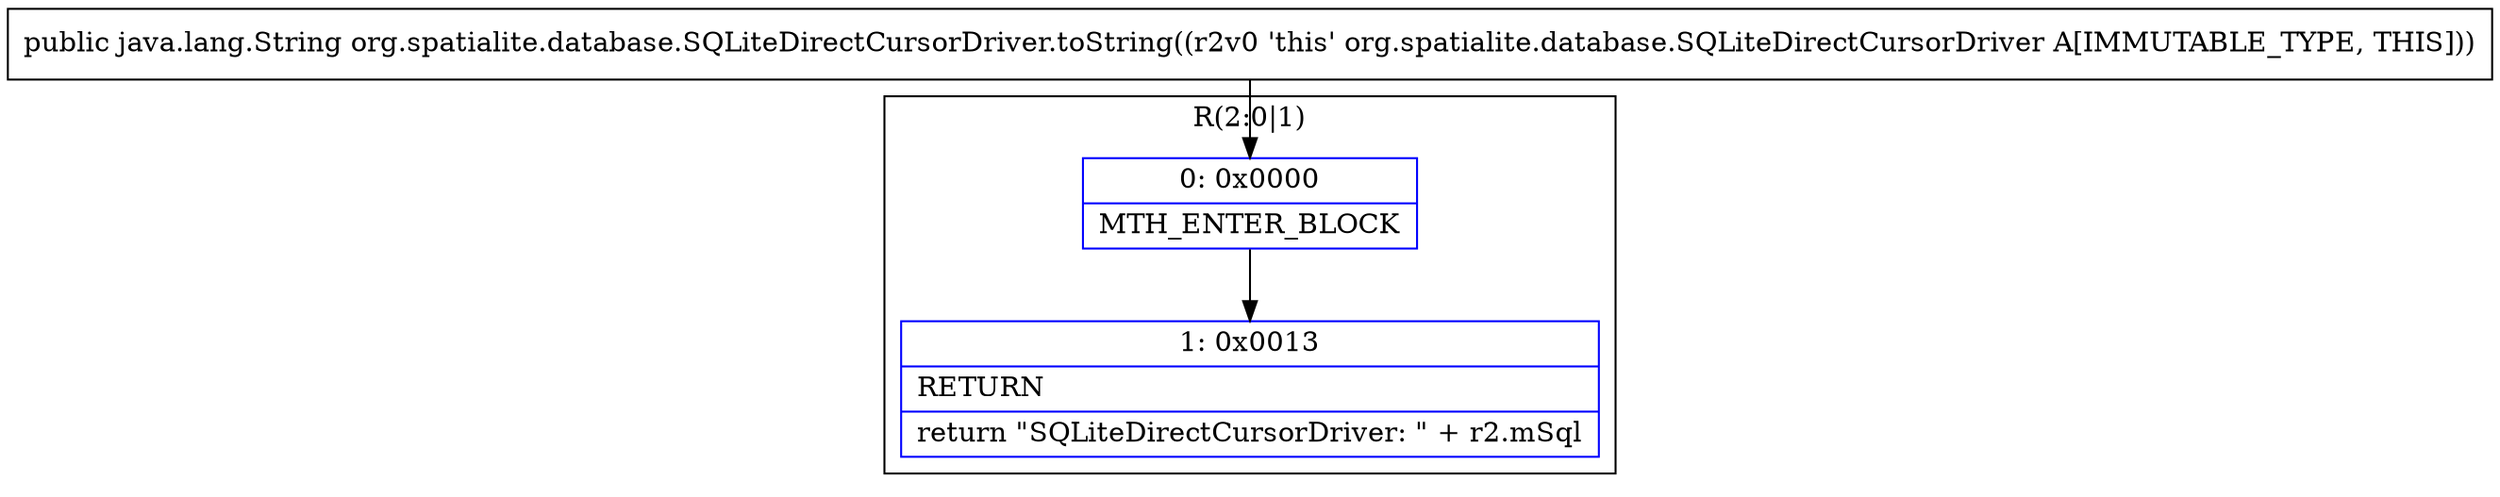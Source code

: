 digraph "CFG fororg.spatialite.database.SQLiteDirectCursorDriver.toString()Ljava\/lang\/String;" {
subgraph cluster_Region_1218233815 {
label = "R(2:0|1)";
node [shape=record,color=blue];
Node_0 [shape=record,label="{0\:\ 0x0000|MTH_ENTER_BLOCK\l}"];
Node_1 [shape=record,label="{1\:\ 0x0013|RETURN\l|return \"SQLiteDirectCursorDriver: \" + r2.mSql\l}"];
}
MethodNode[shape=record,label="{public java.lang.String org.spatialite.database.SQLiteDirectCursorDriver.toString((r2v0 'this' org.spatialite.database.SQLiteDirectCursorDriver A[IMMUTABLE_TYPE, THIS])) }"];
MethodNode -> Node_0;
Node_0 -> Node_1;
}

